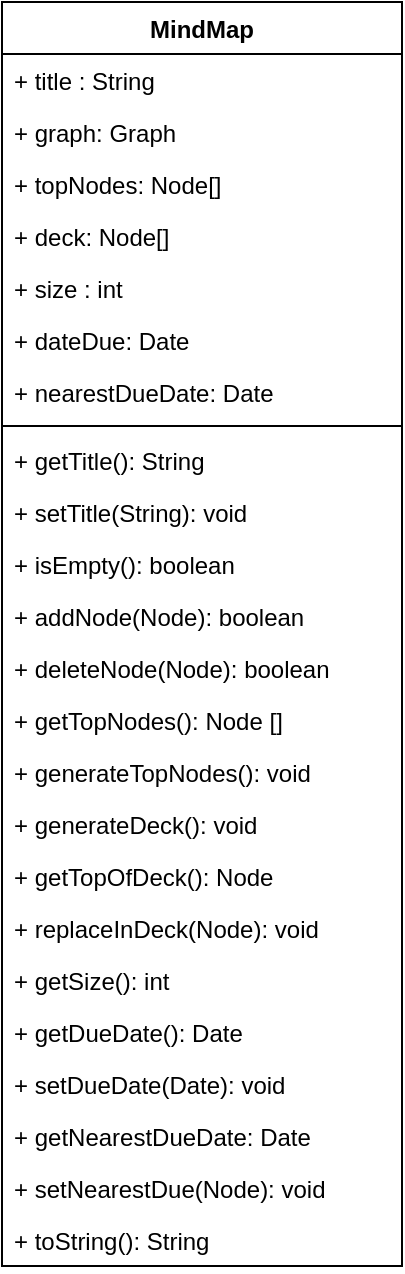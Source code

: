 <mxfile version="17.1.3" type="github" pages="3">
  <diagram id="C5RBs43oDa-KdzZeNtuy" name="Mindmap">
    <mxGraphModel dx="1915" dy="475" grid="1" gridSize="10" guides="1" tooltips="1" connect="1" arrows="1" fold="1" page="1" pageScale="1" pageWidth="827" pageHeight="1169" math="0" shadow="0">
      <root>
        <mxCell id="WIyWlLk6GJQsqaUBKTNV-0" />
        <mxCell id="WIyWlLk6GJQsqaUBKTNV-1" parent="WIyWlLk6GJQsqaUBKTNV-0" />
        <mxCell id="s15PQBegDPSm-mrr0eXF-3" value="MindMap" style="swimlane;fontStyle=1;align=center;verticalAlign=top;childLayout=stackLayout;horizontal=1;startSize=26;horizontalStack=0;resizeParent=1;resizeParentMax=0;resizeLast=0;collapsible=1;marginBottom=0;" parent="WIyWlLk6GJQsqaUBKTNV-1" vertex="1">
          <mxGeometry x="-20" y="60" width="200" height="632" as="geometry" />
        </mxCell>
        <mxCell id="s15PQBegDPSm-mrr0eXF-65" value="+ title : String" style="text;strokeColor=none;fillColor=none;align=left;verticalAlign=top;spacingLeft=4;spacingRight=4;overflow=hidden;rotatable=0;points=[[0,0.5],[1,0.5]];portConstraint=eastwest;" parent="s15PQBegDPSm-mrr0eXF-3" vertex="1">
          <mxGeometry y="26" width="200" height="26" as="geometry" />
        </mxCell>
        <mxCell id="s15PQBegDPSm-mrr0eXF-4" value="+ graph: Graph" style="text;strokeColor=none;fillColor=none;align=left;verticalAlign=top;spacingLeft=4;spacingRight=4;overflow=hidden;rotatable=0;points=[[0,0.5],[1,0.5]];portConstraint=eastwest;" parent="s15PQBegDPSm-mrr0eXF-3" vertex="1">
          <mxGeometry y="52" width="200" height="26" as="geometry" />
        </mxCell>
        <mxCell id="s15PQBegDPSm-mrr0eXF-38" value="+ topNodes: Node[]" style="text;strokeColor=none;fillColor=none;align=left;verticalAlign=top;spacingLeft=4;spacingRight=4;overflow=hidden;rotatable=0;points=[[0,0.5],[1,0.5]];portConstraint=eastwest;" parent="s15PQBegDPSm-mrr0eXF-3" vertex="1">
          <mxGeometry y="78" width="200" height="26" as="geometry" />
        </mxCell>
        <mxCell id="ITOBmn8ErK7eqIfKZM18-0" value="+ deck: Node[]" style="text;strokeColor=none;fillColor=none;align=left;verticalAlign=top;spacingLeft=4;spacingRight=4;overflow=hidden;rotatable=0;points=[[0,0.5],[1,0.5]];portConstraint=eastwest;" parent="s15PQBegDPSm-mrr0eXF-3" vertex="1">
          <mxGeometry y="104" width="200" height="26" as="geometry" />
        </mxCell>
        <mxCell id="s15PQBegDPSm-mrr0eXF-27" value="+ size : int" style="text;strokeColor=none;fillColor=none;align=left;verticalAlign=top;spacingLeft=4;spacingRight=4;overflow=hidden;rotatable=0;points=[[0,0.5],[1,0.5]];portConstraint=eastwest;" parent="s15PQBegDPSm-mrr0eXF-3" vertex="1">
          <mxGeometry y="130" width="200" height="26" as="geometry" />
        </mxCell>
        <mxCell id="s15PQBegDPSm-mrr0eXF-7" value="+ dateDue: Date" style="text;strokeColor=none;fillColor=none;align=left;verticalAlign=top;spacingLeft=4;spacingRight=4;overflow=hidden;rotatable=0;points=[[0,0.5],[1,0.5]];portConstraint=eastwest;" parent="s15PQBegDPSm-mrr0eXF-3" vertex="1">
          <mxGeometry y="156" width="200" height="26" as="geometry" />
        </mxCell>
        <mxCell id="s15PQBegDPSm-mrr0eXF-11" value="+ nearestDueDate: Date" style="text;strokeColor=none;fillColor=none;align=left;verticalAlign=top;spacingLeft=4;spacingRight=4;overflow=hidden;rotatable=0;points=[[0,0.5],[1,0.5]];portConstraint=eastwest;" parent="s15PQBegDPSm-mrr0eXF-3" vertex="1">
          <mxGeometry y="182" width="200" height="26" as="geometry" />
        </mxCell>
        <mxCell id="s15PQBegDPSm-mrr0eXF-5" value="" style="line;strokeWidth=1;fillColor=none;align=left;verticalAlign=middle;spacingTop=-1;spacingLeft=3;spacingRight=3;rotatable=0;labelPosition=right;points=[];portConstraint=eastwest;" parent="s15PQBegDPSm-mrr0eXF-3" vertex="1">
          <mxGeometry y="208" width="200" height="8" as="geometry" />
        </mxCell>
        <mxCell id="s15PQBegDPSm-mrr0eXF-66" value="+ getTitle(): String" style="text;strokeColor=none;fillColor=none;align=left;verticalAlign=top;spacingLeft=4;spacingRight=4;overflow=hidden;rotatable=0;points=[[0,0.5],[1,0.5]];portConstraint=eastwest;" parent="s15PQBegDPSm-mrr0eXF-3" vertex="1">
          <mxGeometry y="216" width="200" height="26" as="geometry" />
        </mxCell>
        <mxCell id="s15PQBegDPSm-mrr0eXF-67" value="+ setTitle(String): void" style="text;strokeColor=none;fillColor=none;align=left;verticalAlign=top;spacingLeft=4;spacingRight=4;overflow=hidden;rotatable=0;points=[[0,0.5],[1,0.5]];portConstraint=eastwest;" parent="s15PQBegDPSm-mrr0eXF-3" vertex="1">
          <mxGeometry y="242" width="200" height="26" as="geometry" />
        </mxCell>
        <mxCell id="s15PQBegDPSm-mrr0eXF-25" value="+ isEmpty(): boolean" style="text;strokeColor=none;fillColor=none;align=left;verticalAlign=top;spacingLeft=4;spacingRight=4;overflow=hidden;rotatable=0;points=[[0,0.5],[1,0.5]];portConstraint=eastwest;" parent="s15PQBegDPSm-mrr0eXF-3" vertex="1">
          <mxGeometry y="268" width="200" height="26" as="geometry" />
        </mxCell>
        <mxCell id="s15PQBegDPSm-mrr0eXF-6" value="+ addNode(Node): boolean" style="text;strokeColor=none;fillColor=none;align=left;verticalAlign=top;spacingLeft=4;spacingRight=4;overflow=hidden;rotatable=0;points=[[0,0.5],[1,0.5]];portConstraint=eastwest;" parent="s15PQBegDPSm-mrr0eXF-3" vertex="1">
          <mxGeometry y="294" width="200" height="26" as="geometry" />
        </mxCell>
        <mxCell id="s15PQBegDPSm-mrr0eXF-15" value="+ deleteNode(Node): boolean" style="text;strokeColor=none;fillColor=none;align=left;verticalAlign=top;spacingLeft=4;spacingRight=4;overflow=hidden;rotatable=0;points=[[0,0.5],[1,0.5]];portConstraint=eastwest;" parent="s15PQBegDPSm-mrr0eXF-3" vertex="1">
          <mxGeometry y="320" width="200" height="26" as="geometry" />
        </mxCell>
        <mxCell id="s15PQBegDPSm-mrr0eXF-40" value="+ getTopNodes(): Node []" style="text;strokeColor=none;fillColor=none;align=left;verticalAlign=top;spacingLeft=4;spacingRight=4;overflow=hidden;rotatable=0;points=[[0,0.5],[1,0.5]];portConstraint=eastwest;" parent="s15PQBegDPSm-mrr0eXF-3" vertex="1">
          <mxGeometry y="346" width="200" height="26" as="geometry" />
        </mxCell>
        <mxCell id="s15PQBegDPSm-mrr0eXF-39" value="+ generateTopNodes(): void" style="text;strokeColor=none;fillColor=none;align=left;verticalAlign=top;spacingLeft=4;spacingRight=4;overflow=hidden;rotatable=0;points=[[0,0.5],[1,0.5]];portConstraint=eastwest;" parent="s15PQBegDPSm-mrr0eXF-3" vertex="1">
          <mxGeometry y="372" width="200" height="26" as="geometry" />
        </mxCell>
        <mxCell id="ITOBmn8ErK7eqIfKZM18-1" value="+ generateDeck(): void" style="text;strokeColor=none;fillColor=none;align=left;verticalAlign=top;spacingLeft=4;spacingRight=4;overflow=hidden;rotatable=0;points=[[0,0.5],[1,0.5]];portConstraint=eastwest;" parent="s15PQBegDPSm-mrr0eXF-3" vertex="1">
          <mxGeometry y="398" width="200" height="26" as="geometry" />
        </mxCell>
        <mxCell id="ITOBmn8ErK7eqIfKZM18-2" value="+ getTopOfDeck(): Node" style="text;strokeColor=none;fillColor=none;align=left;verticalAlign=top;spacingLeft=4;spacingRight=4;overflow=hidden;rotatable=0;points=[[0,0.5],[1,0.5]];portConstraint=eastwest;" parent="s15PQBegDPSm-mrr0eXF-3" vertex="1">
          <mxGeometry y="424" width="200" height="26" as="geometry" />
        </mxCell>
        <mxCell id="ITOBmn8ErK7eqIfKZM18-3" value="+ replaceInDeck(Node): void" style="text;strokeColor=none;fillColor=none;align=left;verticalAlign=top;spacingLeft=4;spacingRight=4;overflow=hidden;rotatable=0;points=[[0,0.5],[1,0.5]];portConstraint=eastwest;" parent="s15PQBegDPSm-mrr0eXF-3" vertex="1">
          <mxGeometry y="450" width="200" height="26" as="geometry" />
        </mxCell>
        <mxCell id="s15PQBegDPSm-mrr0eXF-26" value="+ getSize(): int" style="text;strokeColor=none;fillColor=none;align=left;verticalAlign=top;spacingLeft=4;spacingRight=4;overflow=hidden;rotatable=0;points=[[0,0.5],[1,0.5]];portConstraint=eastwest;" parent="s15PQBegDPSm-mrr0eXF-3" vertex="1">
          <mxGeometry y="476" width="200" height="26" as="geometry" />
        </mxCell>
        <mxCell id="s15PQBegDPSm-mrr0eXF-41" value="+ getDueDate(): Date" style="text;strokeColor=none;fillColor=none;align=left;verticalAlign=top;spacingLeft=4;spacingRight=4;overflow=hidden;rotatable=0;points=[[0,0.5],[1,0.5]];portConstraint=eastwest;" parent="s15PQBegDPSm-mrr0eXF-3" vertex="1">
          <mxGeometry y="502" width="200" height="26" as="geometry" />
        </mxCell>
        <mxCell id="s15PQBegDPSm-mrr0eXF-68" value="+ setDueDate(Date): void" style="text;strokeColor=none;fillColor=none;align=left;verticalAlign=top;spacingLeft=4;spacingRight=4;overflow=hidden;rotatable=0;points=[[0,0.5],[1,0.5]];portConstraint=eastwest;" parent="s15PQBegDPSm-mrr0eXF-3" vertex="1">
          <mxGeometry y="528" width="200" height="26" as="geometry" />
        </mxCell>
        <mxCell id="s15PQBegDPSm-mrr0eXF-64" value="+ getNearestDueDate: Date" style="text;strokeColor=none;fillColor=none;align=left;verticalAlign=top;spacingLeft=4;spacingRight=4;overflow=hidden;rotatable=0;points=[[0,0.5],[1,0.5]];portConstraint=eastwest;" parent="s15PQBegDPSm-mrr0eXF-3" vertex="1">
          <mxGeometry y="554" width="200" height="26" as="geometry" />
        </mxCell>
        <mxCell id="s15PQBegDPSm-mrr0eXF-16" value="+ setNearestDue(Node): void" style="text;strokeColor=none;fillColor=none;align=left;verticalAlign=top;spacingLeft=4;spacingRight=4;overflow=hidden;rotatable=0;points=[[0,0.5],[1,0.5]];portConstraint=eastwest;" parent="s15PQBegDPSm-mrr0eXF-3" vertex="1">
          <mxGeometry y="580" width="200" height="26" as="geometry" />
        </mxCell>
        <mxCell id="8m7Zhe_xxwSHYkgtQmUt-12" value="+ toString(): String " style="text;strokeColor=none;fillColor=none;align=left;verticalAlign=top;spacingLeft=4;spacingRight=4;overflow=hidden;rotatable=0;points=[[0,0.5],[1,0.5]];portConstraint=eastwest;" parent="s15PQBegDPSm-mrr0eXF-3" vertex="1">
          <mxGeometry y="606" width="200" height="26" as="geometry" />
        </mxCell>
      </root>
    </mxGraphModel>
  </diagram>
  <diagram id="RnDBDKRiXl8QDKF-GPOv" name="Card">
    <mxGraphModel dx="238" dy="475" grid="1" gridSize="10" guides="1" tooltips="1" connect="1" arrows="1" fold="1" page="1" pageScale="1" pageWidth="850" pageHeight="1100" math="0" shadow="0">
      <root>
        <mxCell id="WedjVIvWoVfBWbs4DG0G-0" />
        <mxCell id="WedjVIvWoVfBWbs4DG0G-1" parent="WedjVIvWoVfBWbs4DG0G-0" />
        <mxCell id="9N3tKfTYVl3KJNgyu_Nl-0" value="Card" style="swimlane;fontStyle=0;childLayout=stackLayout;horizontal=1;startSize=26;fillColor=none;horizontalStack=0;resizeParent=1;resizeParentMax=0;resizeLast=0;collapsible=1;marginBottom=0;" vertex="1" parent="WedjVIvWoVfBWbs4DG0G-1">
          <mxGeometry x="910" y="70" width="180" height="424" as="geometry" />
        </mxCell>
        <mxCell id="9N3tKfTYVl3KJNgyu_Nl-1" value="+ frontText: String" style="text;strokeColor=none;fillColor=none;align=left;verticalAlign=top;spacingLeft=4;spacingRight=4;overflow=hidden;rotatable=0;points=[[0,0.5],[1,0.5]];portConstraint=eastwest;" vertex="1" parent="9N3tKfTYVl3KJNgyu_Nl-0">
          <mxGeometry y="26" width="180" height="26" as="geometry" />
        </mxCell>
        <mxCell id="9N3tKfTYVl3KJNgyu_Nl-2" value="+ backText: String&#xa;" style="text;strokeColor=none;fillColor=none;align=left;verticalAlign=top;spacingLeft=4;spacingRight=4;overflow=hidden;rotatable=0;points=[[0,0.5],[1,0.5]];portConstraint=eastwest;" vertex="1" parent="9N3tKfTYVl3KJNgyu_Nl-0">
          <mxGeometry y="52" width="180" height="26" as="geometry" />
        </mxCell>
        <mxCell id="9N3tKfTYVl3KJNgyu_Nl-3" value="+ weight: double" style="text;strokeColor=none;fillColor=none;align=left;verticalAlign=top;spacingLeft=4;spacingRight=4;overflow=hidden;rotatable=0;points=[[0,0.5],[1,0.5]];portConstraint=eastwest;" vertex="1" parent="9N3tKfTYVl3KJNgyu_Nl-0">
          <mxGeometry y="78" width="180" height="26" as="geometry" />
        </mxCell>
        <mxCell id="9N3tKfTYVl3KJNgyu_Nl-4" value="+ nextStudyDate: Date" style="text;strokeColor=none;fillColor=none;align=left;verticalAlign=top;spacingLeft=4;spacingRight=4;overflow=hidden;rotatable=0;points=[[0,0.5],[1,0.5]];portConstraint=eastwest;" vertex="1" parent="9N3tKfTYVl3KJNgyu_Nl-0">
          <mxGeometry y="104" width="180" height="26" as="geometry" />
        </mxCell>
        <mxCell id="9N3tKfTYVl3KJNgyu_Nl-5" value="+ dueDate: Date" style="text;strokeColor=none;fillColor=none;align=left;verticalAlign=top;spacingLeft=4;spacingRight=4;overflow=hidden;rotatable=0;points=[[0,0.5],[1,0.5]];portConstraint=eastwest;" vertex="1" parent="9N3tKfTYVl3KJNgyu_Nl-0">
          <mxGeometry y="130" width="180" height="26" as="geometry" />
        </mxCell>
        <mxCell id="9N3tKfTYVl3KJNgyu_Nl-6" value="" style="line;strokeWidth=1;fillColor=none;align=left;verticalAlign=middle;spacingTop=-1;spacingLeft=3;spacingRight=3;rotatable=0;labelPosition=right;points=[];portConstraint=eastwest;" vertex="1" parent="9N3tKfTYVl3KJNgyu_Nl-0">
          <mxGeometry y="156" width="180" height="8" as="geometry" />
        </mxCell>
        <mxCell id="9N3tKfTYVl3KJNgyu_Nl-7" value="+ getFrontText(): String" style="text;strokeColor=none;fillColor=none;align=left;verticalAlign=top;spacingLeft=4;spacingRight=4;overflow=hidden;rotatable=0;points=[[0,0.5],[1,0.5]];portConstraint=eastwest;" vertex="1" parent="9N3tKfTYVl3KJNgyu_Nl-0">
          <mxGeometry y="164" width="180" height="26" as="geometry" />
        </mxCell>
        <mxCell id="9N3tKfTYVl3KJNgyu_Nl-8" value="+ setFrontText(String): void" style="text;strokeColor=none;fillColor=none;align=left;verticalAlign=top;spacingLeft=4;spacingRight=4;overflow=hidden;rotatable=0;points=[[0,0.5],[1,0.5]];portConstraint=eastwest;" vertex="1" parent="9N3tKfTYVl3KJNgyu_Nl-0">
          <mxGeometry y="190" width="180" height="26" as="geometry" />
        </mxCell>
        <mxCell id="9N3tKfTYVl3KJNgyu_Nl-9" value="+ getBackText(): String" style="text;strokeColor=none;fillColor=none;align=left;verticalAlign=top;spacingLeft=4;spacingRight=4;overflow=hidden;rotatable=0;points=[[0,0.5],[1,0.5]];portConstraint=eastwest;" vertex="1" parent="9N3tKfTYVl3KJNgyu_Nl-0">
          <mxGeometry y="216" width="180" height="26" as="geometry" />
        </mxCell>
        <mxCell id="9N3tKfTYVl3KJNgyu_Nl-10" value="+ setBackText(String): void" style="text;strokeColor=none;fillColor=none;align=left;verticalAlign=top;spacingLeft=4;spacingRight=4;overflow=hidden;rotatable=0;points=[[0,0.5],[1,0.5]];portConstraint=eastwest;" vertex="1" parent="9N3tKfTYVl3KJNgyu_Nl-0">
          <mxGeometry y="242" width="180" height="26" as="geometry" />
        </mxCell>
        <mxCell id="9N3tKfTYVl3KJNgyu_Nl-11" value="+ getWeight(): double" style="text;strokeColor=none;fillColor=none;align=left;verticalAlign=top;spacingLeft=4;spacingRight=4;overflow=hidden;rotatable=0;points=[[0,0.5],[1,0.5]];portConstraint=eastwest;" vertex="1" parent="9N3tKfTYVl3KJNgyu_Nl-0">
          <mxGeometry y="268" width="180" height="26" as="geometry" />
        </mxCell>
        <mxCell id="9N3tKfTYVl3KJNgyu_Nl-12" value="+ setWeight(int): void" style="text;strokeColor=none;fillColor=none;align=left;verticalAlign=top;spacingLeft=4;spacingRight=4;overflow=hidden;rotatable=0;points=[[0,0.5],[1,0.5]];portConstraint=eastwest;" vertex="1" parent="9N3tKfTYVl3KJNgyu_Nl-0">
          <mxGeometry y="294" width="180" height="26" as="geometry" />
        </mxCell>
        <mxCell id="9N3tKfTYVl3KJNgyu_Nl-13" value="+ getNextStudyDate(): Date" style="text;strokeColor=none;fillColor=none;align=left;verticalAlign=top;spacingLeft=4;spacingRight=4;overflow=hidden;rotatable=0;points=[[0,0.5],[1,0.5]];portConstraint=eastwest;" vertex="1" parent="9N3tKfTYVl3KJNgyu_Nl-0">
          <mxGeometry y="320" width="180" height="26" as="geometry" />
        </mxCell>
        <mxCell id="9N3tKfTYVl3KJNgyu_Nl-14" value="+ setNextStudyDate(Date): void" style="text;strokeColor=none;fillColor=none;align=left;verticalAlign=top;spacingLeft=4;spacingRight=4;overflow=hidden;rotatable=0;points=[[0,0.5],[1,0.5]];portConstraint=eastwest;" vertex="1" parent="9N3tKfTYVl3KJNgyu_Nl-0">
          <mxGeometry y="346" width="180" height="26" as="geometry" />
        </mxCell>
        <mxCell id="9N3tKfTYVl3KJNgyu_Nl-15" value="+ calcNextStudyDate(): Date" style="text;strokeColor=none;fillColor=none;align=left;verticalAlign=top;spacingLeft=4;spacingRight=4;overflow=hidden;rotatable=0;points=[[0,0.5],[1,0.5]];portConstraint=eastwest;" vertex="1" parent="9N3tKfTYVl3KJNgyu_Nl-0">
          <mxGeometry y="372" width="180" height="26" as="geometry" />
        </mxCell>
        <mxCell id="9N3tKfTYVl3KJNgyu_Nl-16" value="+ toString(): String" style="text;strokeColor=none;fillColor=none;align=left;verticalAlign=top;spacingLeft=4;spacingRight=4;overflow=hidden;rotatable=0;points=[[0,0.5],[1,0.5]];portConstraint=eastwest;" vertex="1" parent="9N3tKfTYVl3KJNgyu_Nl-0">
          <mxGeometry y="398" width="180" height="26" as="geometry" />
        </mxCell>
      </root>
    </mxGraphModel>
  </diagram>
  <diagram id="wWpjG6JoAorCjt-Q_bVR" name="Graph">
    <mxGraphModel dx="1088" dy="475" grid="1" gridSize="10" guides="1" tooltips="1" connect="1" arrows="1" fold="1" page="1" pageScale="1" pageWidth="850" pageHeight="1100" math="0" shadow="0">
      <root>
        <mxCell id="c_3Ildgp8hJbGj75e5ZW-0" />
        <mxCell id="c_3Ildgp8hJbGj75e5ZW-1" parent="c_3Ildgp8hJbGj75e5ZW-0" />
        <mxCell id="860N_QaYBjbIWuaOBbFt-0" value="Node" style="swimlane;fontStyle=0;childLayout=stackLayout;horizontal=1;startSize=26;fillColor=none;horizontalStack=0;resizeParent=1;resizeParentMax=0;resizeLast=0;collapsible=1;marginBottom=0;" vertex="1" parent="c_3Ildgp8hJbGj75e5ZW-1">
          <mxGeometry x="440" y="40" width="240" height="242" as="geometry">
            <mxRectangle x="250" y="140" width="60" height="26" as="alternateBounds" />
          </mxGeometry>
        </mxCell>
        <mxCell id="860N_QaYBjbIWuaOBbFt-1" value="+ card : Card" style="text;strokeColor=none;fillColor=none;align=left;verticalAlign=top;spacingLeft=4;spacingRight=4;overflow=hidden;rotatable=0;points=[[0,0.5],[1,0.5]];portConstraint=eastwest;" vertex="1" parent="860N_QaYBjbIWuaOBbFt-0">
          <mxGeometry y="26" width="240" height="26" as="geometry" />
        </mxCell>
        <mxCell id="860N_QaYBjbIWuaOBbFt-2" value="+ adjacent[]: Node" style="text;strokeColor=none;fillColor=none;align=left;verticalAlign=top;spacingLeft=4;spacingRight=4;overflow=hidden;rotatable=0;points=[[0,0.5],[1,0.5]];portConstraint=eastwest;" vertex="1" parent="860N_QaYBjbIWuaOBbFt-0">
          <mxGeometry y="52" width="240" height="26" as="geometry" />
        </mxCell>
        <mxCell id="860N_QaYBjbIWuaOBbFt-3" value="" style="line;strokeWidth=1;fillColor=none;align=left;verticalAlign=middle;spacingTop=-1;spacingLeft=3;spacingRight=3;rotatable=0;labelPosition=right;points=[];portConstraint=eastwest;" vertex="1" parent="860N_QaYBjbIWuaOBbFt-0">
          <mxGeometry y="78" width="240" height="8" as="geometry" />
        </mxCell>
        <mxCell id="860N_QaYBjbIWuaOBbFt-4" value="+ getAdjacents(): Node[]" style="text;strokeColor=none;fillColor=none;align=left;verticalAlign=top;spacingLeft=4;spacingRight=4;overflow=hidden;rotatable=0;points=[[0,0.5],[1,0.5]];portConstraint=eastwest;" vertex="1" parent="860N_QaYBjbIWuaOBbFt-0">
          <mxGeometry y="86" width="240" height="26" as="geometry" />
        </mxCell>
        <mxCell id="860N_QaYBjbIWuaOBbFt-5" value="+ addAdjacent(Node): boolean" style="text;strokeColor=none;fillColor=none;align=left;verticalAlign=top;spacingLeft=4;spacingRight=4;overflow=hidden;rotatable=0;points=[[0,0.5],[1,0.5]];portConstraint=eastwest;" vertex="1" parent="860N_QaYBjbIWuaOBbFt-0">
          <mxGeometry y="112" width="240" height="26" as="geometry" />
        </mxCell>
        <mxCell id="860N_QaYBjbIWuaOBbFt-6" value="+ removeAdjacent(Node): boolean" style="text;strokeColor=none;fillColor=none;align=left;verticalAlign=top;spacingLeft=4;spacingRight=4;overflow=hidden;rotatable=0;points=[[0,0.5],[1,0.5]];portConstraint=eastwest;" vertex="1" parent="860N_QaYBjbIWuaOBbFt-0">
          <mxGeometry y="138" width="240" height="26" as="geometry" />
        </mxCell>
        <mxCell id="860N_QaYBjbIWuaOBbFt-7" value="+ isAdjacent(): boolean" style="text;strokeColor=none;fillColor=none;align=left;verticalAlign=top;spacingLeft=4;spacingRight=4;overflow=hidden;rotatable=0;points=[[0,0.5],[1,0.5]];portConstraint=eastwest;" vertex="1" parent="860N_QaYBjbIWuaOBbFt-0">
          <mxGeometry y="164" width="240" height="26" as="geometry" />
        </mxCell>
        <mxCell id="860N_QaYBjbIWuaOBbFt-8" value="+ getCard(): Card" style="text;strokeColor=none;fillColor=none;align=left;verticalAlign=top;spacingLeft=4;spacingRight=4;overflow=hidden;rotatable=0;points=[[0,0.5],[1,0.5]];portConstraint=eastwest;" vertex="1" parent="860N_QaYBjbIWuaOBbFt-0">
          <mxGeometry y="190" width="240" height="26" as="geometry" />
        </mxCell>
        <mxCell id="860N_QaYBjbIWuaOBbFt-9" value="+ setCard(Card): void" style="text;strokeColor=none;fillColor=none;align=left;verticalAlign=top;spacingLeft=4;spacingRight=4;overflow=hidden;rotatable=0;points=[[0,0.5],[1,0.5]];portConstraint=eastwest;" vertex="1" parent="860N_QaYBjbIWuaOBbFt-0">
          <mxGeometry y="216" width="240" height="26" as="geometry" />
        </mxCell>
        <mxCell id="860N_QaYBjbIWuaOBbFt-10" value="Graph - Undirected" style="swimlane;fontStyle=1;align=center;verticalAlign=top;childLayout=stackLayout;horizontal=1;startSize=26;horizontalStack=0;resizeParent=1;resizeParentMax=0;resizeLast=0;collapsible=1;marginBottom=0;" vertex="1" parent="c_3Ildgp8hJbGj75e5ZW-1">
          <mxGeometry x="70" y="40" width="310" height="242" as="geometry" />
        </mxCell>
        <mxCell id="860N_QaYBjbIWuaOBbFt-11" value="+ nodes: Map" style="text;strokeColor=none;fillColor=none;align=left;verticalAlign=top;spacingLeft=4;spacingRight=4;overflow=hidden;rotatable=0;points=[[0,0.5],[1,0.5]];portConstraint=eastwest;" vertex="1" parent="860N_QaYBjbIWuaOBbFt-10">
          <mxGeometry y="26" width="310" height="26" as="geometry" />
        </mxCell>
        <mxCell id="860N_QaYBjbIWuaOBbFt-12" value="+ size: int" style="text;strokeColor=none;fillColor=none;align=left;verticalAlign=top;spacingLeft=4;spacingRight=4;overflow=hidden;rotatable=0;points=[[0,0.5],[1,0.5]];portConstraint=eastwest;" vertex="1" parent="860N_QaYBjbIWuaOBbFt-10">
          <mxGeometry y="52" width="310" height="26" as="geometry" />
        </mxCell>
        <mxCell id="860N_QaYBjbIWuaOBbFt-13" value="" style="line;strokeWidth=1;fillColor=none;align=left;verticalAlign=middle;spacingTop=-1;spacingLeft=3;spacingRight=3;rotatable=0;labelPosition=right;points=[];portConstraint=eastwest;" vertex="1" parent="860N_QaYBjbIWuaOBbFt-10">
          <mxGeometry y="78" width="310" height="8" as="geometry" />
        </mxCell>
        <mxCell id="860N_QaYBjbIWuaOBbFt-14" value="+ addEdge(Node source, Node destination): boolean" style="text;strokeColor=none;fillColor=none;align=left;verticalAlign=top;spacingLeft=4;spacingRight=4;overflow=hidden;rotatable=0;points=[[0,0.5],[1,0.5]];portConstraint=eastwest;" vertex="1" parent="860N_QaYBjbIWuaOBbFt-10">
          <mxGeometry y="86" width="310" height="26" as="geometry" />
        </mxCell>
        <mxCell id="860N_QaYBjbIWuaOBbFt-15" value="+ addVertex(Card card): boolean" style="text;strokeColor=none;fillColor=none;align=left;verticalAlign=top;spacingLeft=4;spacingRight=4;overflow=hidden;rotatable=0;points=[[0,0.5],[1,0.5]];portConstraint=eastwest;" vertex="1" parent="860N_QaYBjbIWuaOBbFt-10">
          <mxGeometry y="112" width="310" height="26" as="geometry" />
        </mxCell>
        <mxCell id="860N_QaYBjbIWuaOBbFt-16" value="+ removeEdge(Node source, Node destination): boolean" style="text;strokeColor=none;fillColor=none;align=left;verticalAlign=top;spacingLeft=4;spacingRight=4;overflow=hidden;rotatable=0;points=[[0,0.5],[1,0.5]];portConstraint=eastwest;" vertex="1" parent="860N_QaYBjbIWuaOBbFt-10">
          <mxGeometry y="138" width="310" height="26" as="geometry" />
        </mxCell>
        <mxCell id="860N_QaYBjbIWuaOBbFt-17" value="+ removeVertex(Node node): Node" style="text;strokeColor=none;fillColor=none;align=left;verticalAlign=top;spacingLeft=4;spacingRight=4;overflow=hidden;rotatable=0;points=[[0,0.5],[1,0.5]];portConstraint=eastwest;" vertex="1" parent="860N_QaYBjbIWuaOBbFt-10">
          <mxGeometry y="164" width="310" height="26" as="geometry" />
        </mxCell>
        <mxCell id="860N_QaYBjbIWuaOBbFt-18" value="+ size(): int" style="text;strokeColor=none;fillColor=none;align=left;verticalAlign=top;spacingLeft=4;spacingRight=4;overflow=hidden;rotatable=0;points=[[0,0.5],[1,0.5]];portConstraint=eastwest;" vertex="1" parent="860N_QaYBjbIWuaOBbFt-10">
          <mxGeometry y="190" width="310" height="26" as="geometry" />
        </mxCell>
        <mxCell id="860N_QaYBjbIWuaOBbFt-19" value="+ contains(Node node): boolean" style="text;strokeColor=none;fillColor=none;align=left;verticalAlign=top;spacingLeft=4;spacingRight=4;overflow=hidden;rotatable=0;points=[[0,0.5],[1,0.5]];portConstraint=eastwest;" vertex="1" parent="860N_QaYBjbIWuaOBbFt-10">
          <mxGeometry y="216" width="310" height="26" as="geometry" />
        </mxCell>
        <mxCell id="860N_QaYBjbIWuaOBbFt-20" value="Use" style="endArrow=open;endSize=12;dashed=1;html=1;rounded=0;entryX=-0.015;entryY=0.137;entryDx=0;entryDy=0;entryPerimeter=0;" edge="1" parent="c_3Ildgp8hJbGj75e5ZW-1">
          <mxGeometry width="160" relative="1" as="geometry">
            <mxPoint x="382.7" y="79.999" as="sourcePoint" />
            <mxPoint x="440" y="83.422" as="targetPoint" />
          </mxGeometry>
        </mxCell>
      </root>
    </mxGraphModel>
  </diagram>
</mxfile>
